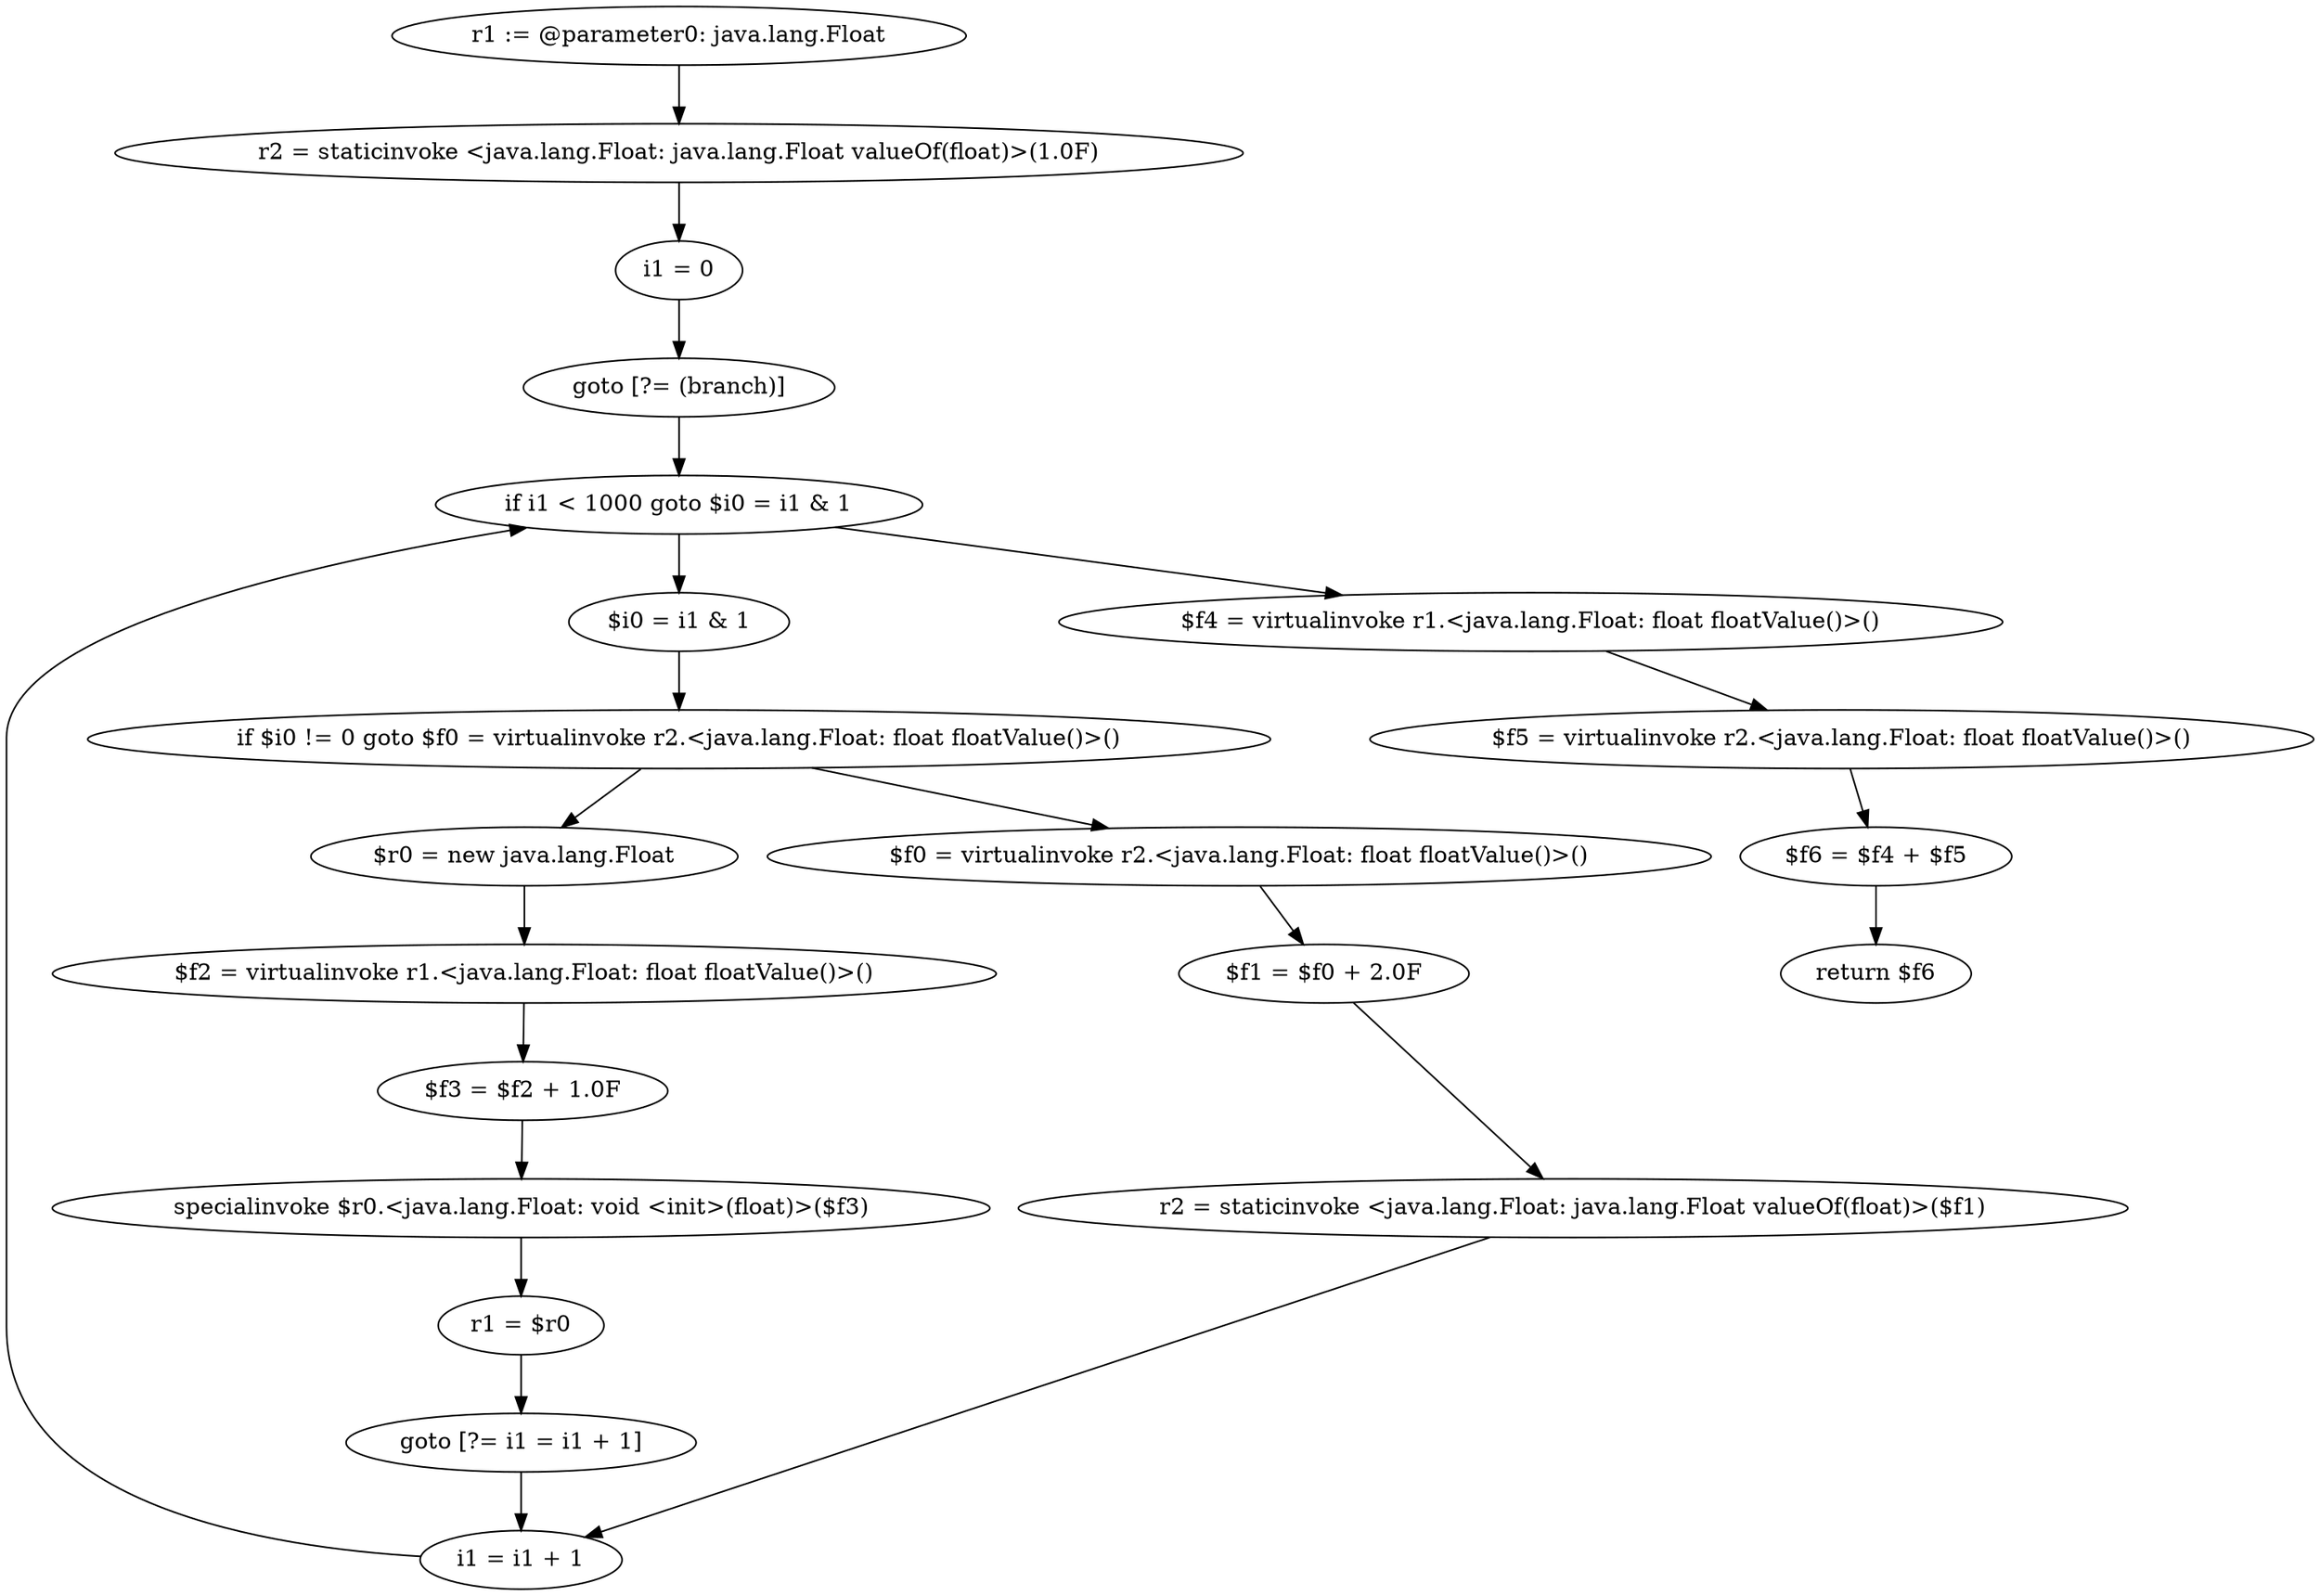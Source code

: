 digraph "unitGraph" {
    "r1 := @parameter0: java.lang.Float"
    "r2 = staticinvoke <java.lang.Float: java.lang.Float valueOf(float)>(1.0F)"
    "i1 = 0"
    "goto [?= (branch)]"
    "$i0 = i1 & 1"
    "if $i0 != 0 goto $f0 = virtualinvoke r2.<java.lang.Float: float floatValue()>()"
    "$r0 = new java.lang.Float"
    "$f2 = virtualinvoke r1.<java.lang.Float: float floatValue()>()"
    "$f3 = $f2 + 1.0F"
    "specialinvoke $r0.<java.lang.Float: void <init>(float)>($f3)"
    "r1 = $r0"
    "goto [?= i1 = i1 + 1]"
    "$f0 = virtualinvoke r2.<java.lang.Float: float floatValue()>()"
    "$f1 = $f0 + 2.0F"
    "r2 = staticinvoke <java.lang.Float: java.lang.Float valueOf(float)>($f1)"
    "i1 = i1 + 1"
    "if i1 < 1000 goto $i0 = i1 & 1"
    "$f4 = virtualinvoke r1.<java.lang.Float: float floatValue()>()"
    "$f5 = virtualinvoke r2.<java.lang.Float: float floatValue()>()"
    "$f6 = $f4 + $f5"
    "return $f6"
    "r1 := @parameter0: java.lang.Float"->"r2 = staticinvoke <java.lang.Float: java.lang.Float valueOf(float)>(1.0F)";
    "r2 = staticinvoke <java.lang.Float: java.lang.Float valueOf(float)>(1.0F)"->"i1 = 0";
    "i1 = 0"->"goto [?= (branch)]";
    "goto [?= (branch)]"->"if i1 < 1000 goto $i0 = i1 & 1";
    "$i0 = i1 & 1"->"if $i0 != 0 goto $f0 = virtualinvoke r2.<java.lang.Float: float floatValue()>()";
    "if $i0 != 0 goto $f0 = virtualinvoke r2.<java.lang.Float: float floatValue()>()"->"$r0 = new java.lang.Float";
    "if $i0 != 0 goto $f0 = virtualinvoke r2.<java.lang.Float: float floatValue()>()"->"$f0 = virtualinvoke r2.<java.lang.Float: float floatValue()>()";
    "$r0 = new java.lang.Float"->"$f2 = virtualinvoke r1.<java.lang.Float: float floatValue()>()";
    "$f2 = virtualinvoke r1.<java.lang.Float: float floatValue()>()"->"$f3 = $f2 + 1.0F";
    "$f3 = $f2 + 1.0F"->"specialinvoke $r0.<java.lang.Float: void <init>(float)>($f3)";
    "specialinvoke $r0.<java.lang.Float: void <init>(float)>($f3)"->"r1 = $r0";
    "r1 = $r0"->"goto [?= i1 = i1 + 1]";
    "goto [?= i1 = i1 + 1]"->"i1 = i1 + 1";
    "$f0 = virtualinvoke r2.<java.lang.Float: float floatValue()>()"->"$f1 = $f0 + 2.0F";
    "$f1 = $f0 + 2.0F"->"r2 = staticinvoke <java.lang.Float: java.lang.Float valueOf(float)>($f1)";
    "r2 = staticinvoke <java.lang.Float: java.lang.Float valueOf(float)>($f1)"->"i1 = i1 + 1";
    "i1 = i1 + 1"->"if i1 < 1000 goto $i0 = i1 & 1";
    "if i1 < 1000 goto $i0 = i1 & 1"->"$f4 = virtualinvoke r1.<java.lang.Float: float floatValue()>()";
    "if i1 < 1000 goto $i0 = i1 & 1"->"$i0 = i1 & 1";
    "$f4 = virtualinvoke r1.<java.lang.Float: float floatValue()>()"->"$f5 = virtualinvoke r2.<java.lang.Float: float floatValue()>()";
    "$f5 = virtualinvoke r2.<java.lang.Float: float floatValue()>()"->"$f6 = $f4 + $f5";
    "$f6 = $f4 + $f5"->"return $f6";
}
